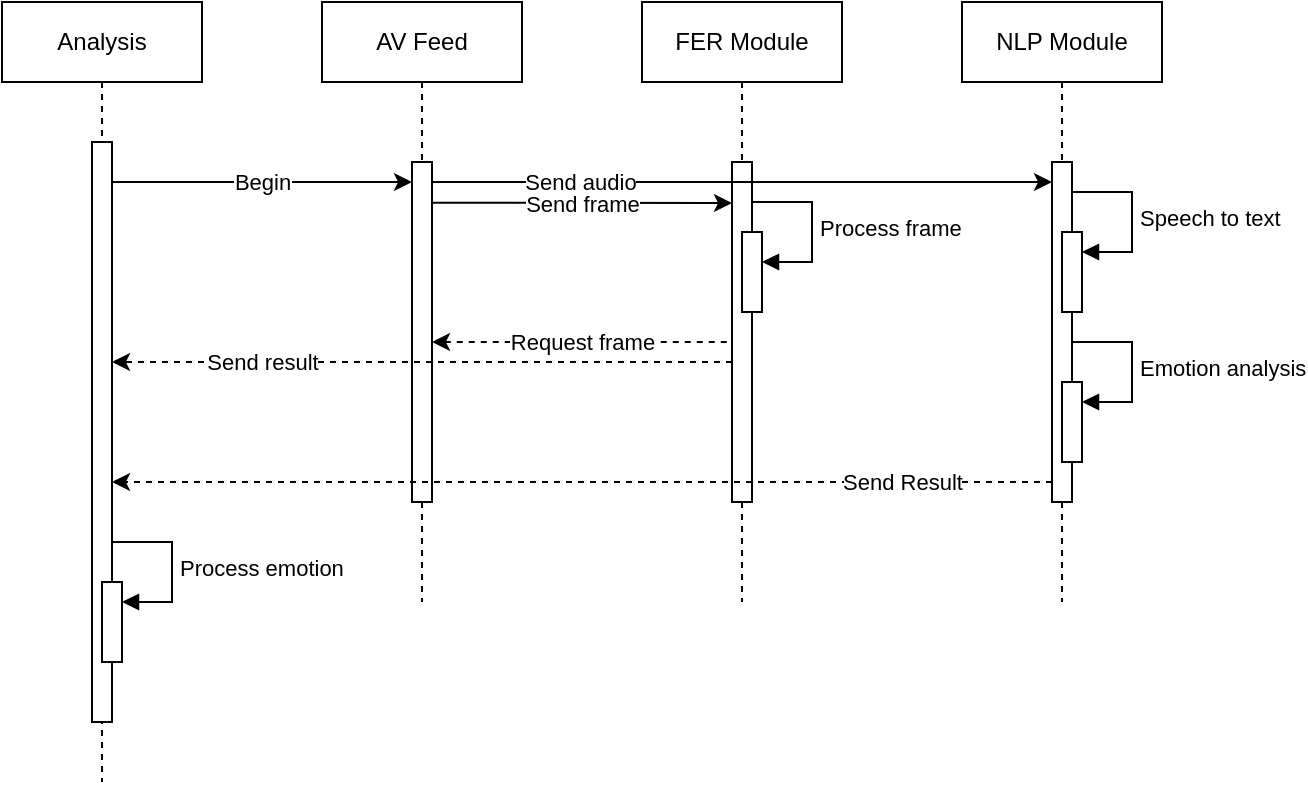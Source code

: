 <mxfile version="21.6.8" type="device">
  <diagram name="Page-1" id="2YBvvXClWsGukQMizWep">
    <mxGraphModel dx="746" dy="505" grid="1" gridSize="10" guides="1" tooltips="1" connect="1" arrows="1" fold="1" page="1" pageScale="1" pageWidth="850" pageHeight="1100" math="0" shadow="0">
      <root>
        <mxCell id="0" />
        <mxCell id="1" parent="0" />
        <mxCell id="aM9ryv3xv72pqoxQDRHE-1" value="Analysis" style="shape=umlLifeline;perimeter=lifelinePerimeter;whiteSpace=wrap;html=1;container=0;dropTarget=0;collapsible=0;recursiveResize=0;outlineConnect=0;portConstraint=eastwest;newEdgeStyle={&quot;edgeStyle&quot;:&quot;elbowEdgeStyle&quot;,&quot;elbow&quot;:&quot;vertical&quot;,&quot;curved&quot;:0,&quot;rounded&quot;:0};" parent="1" vertex="1">
          <mxGeometry x="40" y="40" width="100" height="390" as="geometry" />
        </mxCell>
        <mxCell id="aM9ryv3xv72pqoxQDRHE-2" value="" style="html=1;points=[];perimeter=orthogonalPerimeter;outlineConnect=0;targetShapes=umlLifeline;portConstraint=eastwest;newEdgeStyle={&quot;edgeStyle&quot;:&quot;elbowEdgeStyle&quot;,&quot;elbow&quot;:&quot;vertical&quot;,&quot;curved&quot;:0,&quot;rounded&quot;:0};" parent="aM9ryv3xv72pqoxQDRHE-1" vertex="1">
          <mxGeometry x="45" y="70" width="10" height="290" as="geometry" />
        </mxCell>
        <mxCell id="51WazHxtLXJbp_YO7XkU-26" value="" style="html=1;points=[];perimeter=orthogonalPerimeter;outlineConnect=0;targetShapes=umlLifeline;portConstraint=eastwest;newEdgeStyle={&quot;edgeStyle&quot;:&quot;elbowEdgeStyle&quot;,&quot;elbow&quot;:&quot;vertical&quot;,&quot;curved&quot;:0,&quot;rounded&quot;:0};" vertex="1" parent="aM9ryv3xv72pqoxQDRHE-1">
          <mxGeometry x="50" y="290" width="10" height="40" as="geometry" />
        </mxCell>
        <mxCell id="51WazHxtLXJbp_YO7XkU-27" value="Process emotion" style="html=1;align=left;spacingLeft=2;endArrow=block;rounded=0;edgeStyle=orthogonalEdgeStyle;curved=0;rounded=0;" edge="1" target="51WazHxtLXJbp_YO7XkU-26" parent="aM9ryv3xv72pqoxQDRHE-1">
          <mxGeometry relative="1" as="geometry">
            <mxPoint x="55" y="270" as="sourcePoint" />
            <Array as="points">
              <mxPoint x="85" y="300" />
            </Array>
          </mxGeometry>
        </mxCell>
        <mxCell id="aM9ryv3xv72pqoxQDRHE-5" value="AV Feed" style="shape=umlLifeline;perimeter=lifelinePerimeter;whiteSpace=wrap;html=1;container=0;dropTarget=0;collapsible=0;recursiveResize=0;outlineConnect=0;portConstraint=eastwest;newEdgeStyle={&quot;edgeStyle&quot;:&quot;elbowEdgeStyle&quot;,&quot;elbow&quot;:&quot;vertical&quot;,&quot;curved&quot;:0,&quot;rounded&quot;:0};" parent="1" vertex="1">
          <mxGeometry x="200" y="40" width="100" height="300" as="geometry" />
        </mxCell>
        <mxCell id="aM9ryv3xv72pqoxQDRHE-6" value="" style="html=1;points=[];perimeter=orthogonalPerimeter;outlineConnect=0;targetShapes=umlLifeline;portConstraint=eastwest;newEdgeStyle={&quot;edgeStyle&quot;:&quot;elbowEdgeStyle&quot;,&quot;elbow&quot;:&quot;vertical&quot;,&quot;curved&quot;:0,&quot;rounded&quot;:0};" parent="aM9ryv3xv72pqoxQDRHE-5" vertex="1">
          <mxGeometry x="45" y="80" width="10" height="170" as="geometry" />
        </mxCell>
        <mxCell id="51WazHxtLXJbp_YO7XkU-1" value="NLP Module" style="shape=umlLifeline;perimeter=lifelinePerimeter;whiteSpace=wrap;html=1;container=0;dropTarget=0;collapsible=0;recursiveResize=0;outlineConnect=0;portConstraint=eastwest;newEdgeStyle={&quot;edgeStyle&quot;:&quot;elbowEdgeStyle&quot;,&quot;elbow&quot;:&quot;vertical&quot;,&quot;curved&quot;:0,&quot;rounded&quot;:0};" vertex="1" parent="1">
          <mxGeometry x="520" y="40" width="100" height="300" as="geometry" />
        </mxCell>
        <mxCell id="51WazHxtLXJbp_YO7XkU-2" value="" style="html=1;points=[];perimeter=orthogonalPerimeter;outlineConnect=0;targetShapes=umlLifeline;portConstraint=eastwest;newEdgeStyle={&quot;edgeStyle&quot;:&quot;elbowEdgeStyle&quot;,&quot;elbow&quot;:&quot;vertical&quot;,&quot;curved&quot;:0,&quot;rounded&quot;:0};" vertex="1" parent="51WazHxtLXJbp_YO7XkU-1">
          <mxGeometry x="45" y="80" width="10" height="170" as="geometry" />
        </mxCell>
        <mxCell id="51WazHxtLXJbp_YO7XkU-21" value="" style="html=1;points=[];perimeter=orthogonalPerimeter;outlineConnect=0;targetShapes=umlLifeline;portConstraint=eastwest;newEdgeStyle={&quot;edgeStyle&quot;:&quot;elbowEdgeStyle&quot;,&quot;elbow&quot;:&quot;vertical&quot;,&quot;curved&quot;:0,&quot;rounded&quot;:0};" vertex="1" parent="51WazHxtLXJbp_YO7XkU-1">
          <mxGeometry x="50" y="115" width="10" height="40" as="geometry" />
        </mxCell>
        <mxCell id="51WazHxtLXJbp_YO7XkU-22" value="Speech to text" style="html=1;align=left;spacingLeft=2;endArrow=block;rounded=0;edgeStyle=orthogonalEdgeStyle;curved=0;rounded=0;" edge="1" target="51WazHxtLXJbp_YO7XkU-21" parent="51WazHxtLXJbp_YO7XkU-1">
          <mxGeometry relative="1" as="geometry">
            <mxPoint x="55" y="95" as="sourcePoint" />
            <Array as="points">
              <mxPoint x="85" y="125" />
            </Array>
          </mxGeometry>
        </mxCell>
        <mxCell id="51WazHxtLXJbp_YO7XkU-23" value="" style="html=1;points=[];perimeter=orthogonalPerimeter;outlineConnect=0;targetShapes=umlLifeline;portConstraint=eastwest;newEdgeStyle={&quot;edgeStyle&quot;:&quot;elbowEdgeStyle&quot;,&quot;elbow&quot;:&quot;vertical&quot;,&quot;curved&quot;:0,&quot;rounded&quot;:0};" vertex="1" parent="51WazHxtLXJbp_YO7XkU-1">
          <mxGeometry x="50" y="190" width="10" height="40" as="geometry" />
        </mxCell>
        <mxCell id="51WazHxtLXJbp_YO7XkU-24" value="Emotion analysis" style="html=1;align=left;spacingLeft=2;endArrow=block;rounded=0;edgeStyle=orthogonalEdgeStyle;curved=0;rounded=0;" edge="1" target="51WazHxtLXJbp_YO7XkU-23" parent="51WazHxtLXJbp_YO7XkU-1">
          <mxGeometry relative="1" as="geometry">
            <mxPoint x="55" y="170" as="sourcePoint" />
            <Array as="points">
              <mxPoint x="85" y="200" />
            </Array>
          </mxGeometry>
        </mxCell>
        <mxCell id="51WazHxtLXJbp_YO7XkU-3" value="FER Module" style="shape=umlLifeline;perimeter=lifelinePerimeter;whiteSpace=wrap;html=1;container=0;dropTarget=0;collapsible=0;recursiveResize=0;outlineConnect=0;portConstraint=eastwest;newEdgeStyle={&quot;edgeStyle&quot;:&quot;elbowEdgeStyle&quot;,&quot;elbow&quot;:&quot;vertical&quot;,&quot;curved&quot;:0,&quot;rounded&quot;:0};" vertex="1" parent="1">
          <mxGeometry x="360" y="40" width="100" height="300" as="geometry" />
        </mxCell>
        <mxCell id="51WazHxtLXJbp_YO7XkU-4" value="" style="html=1;points=[];perimeter=orthogonalPerimeter;outlineConnect=0;targetShapes=umlLifeline;portConstraint=eastwest;newEdgeStyle={&quot;edgeStyle&quot;:&quot;elbowEdgeStyle&quot;,&quot;elbow&quot;:&quot;vertical&quot;,&quot;curved&quot;:0,&quot;rounded&quot;:0};" vertex="1" parent="51WazHxtLXJbp_YO7XkU-3">
          <mxGeometry x="45" y="80" width="10" height="170" as="geometry" />
        </mxCell>
        <mxCell id="51WazHxtLXJbp_YO7XkU-12" value="Process frame" style="html=1;align=left;spacingLeft=2;endArrow=block;rounded=0;edgeStyle=orthogonalEdgeStyle;curved=0;rounded=0;" edge="1" parent="51WazHxtLXJbp_YO7XkU-3">
          <mxGeometry relative="1" as="geometry">
            <mxPoint x="55" y="100" as="sourcePoint" />
            <Array as="points">
              <mxPoint x="85" y="130" />
            </Array>
            <mxPoint x="60" y="130.0" as="targetPoint" />
          </mxGeometry>
        </mxCell>
        <mxCell id="51WazHxtLXJbp_YO7XkU-19" value="" style="html=1;points=[];perimeter=orthogonalPerimeter;outlineConnect=0;targetShapes=umlLifeline;portConstraint=eastwest;newEdgeStyle={&quot;edgeStyle&quot;:&quot;elbowEdgeStyle&quot;,&quot;elbow&quot;:&quot;vertical&quot;,&quot;curved&quot;:0,&quot;rounded&quot;:0};" vertex="1" parent="51WazHxtLXJbp_YO7XkU-3">
          <mxGeometry x="50" y="115" width="10" height="40" as="geometry" />
        </mxCell>
        <mxCell id="51WazHxtLXJbp_YO7XkU-6" value="Send frame" style="edgeStyle=elbowEdgeStyle;rounded=0;orthogonalLoop=1;jettySize=auto;html=1;elbow=vertical;curved=0;startArrow=none;startFill=0;endArrow=classic;endFill=1;" edge="1" parent="1">
          <mxGeometry relative="1" as="geometry">
            <mxPoint x="255" y="140.37" as="sourcePoint" />
            <mxPoint x="405" y="140.37" as="targetPoint" />
          </mxGeometry>
        </mxCell>
        <mxCell id="51WazHxtLXJbp_YO7XkU-7" value="Request frame" style="edgeStyle=elbowEdgeStyle;rounded=0;orthogonalLoop=1;jettySize=auto;html=1;elbow=vertical;curved=0;endArrow=none;endFill=0;startArrow=classic;startFill=1;dashed=1;" edge="1" parent="1">
          <mxGeometry relative="1" as="geometry">
            <mxPoint x="255.0" y="210" as="sourcePoint" />
            <mxPoint x="405" y="210" as="targetPoint" />
            <Array as="points">
              <mxPoint x="390" y="210" />
            </Array>
          </mxGeometry>
        </mxCell>
        <mxCell id="51WazHxtLXJbp_YO7XkU-13" value="Send result" style="edgeStyle=elbowEdgeStyle;rounded=0;orthogonalLoop=1;jettySize=auto;html=1;elbow=vertical;curved=0;dashed=1;" edge="1" parent="1">
          <mxGeometry x="0.516" relative="1" as="geometry">
            <mxPoint x="405" y="220.003" as="sourcePoint" />
            <mxPoint x="95" y="220.003" as="targetPoint" />
            <mxPoint as="offset" />
          </mxGeometry>
        </mxCell>
        <mxCell id="51WazHxtLXJbp_YO7XkU-14" value="Begin" style="edgeStyle=elbowEdgeStyle;rounded=0;orthogonalLoop=1;jettySize=auto;html=1;elbow=vertical;curved=0;" edge="1" parent="1" target="aM9ryv3xv72pqoxQDRHE-6">
          <mxGeometry relative="1" as="geometry">
            <mxPoint x="95" y="130.003" as="sourcePoint" />
            <mxPoint x="249.5" y="130.003" as="targetPoint" />
          </mxGeometry>
        </mxCell>
        <mxCell id="51WazHxtLXJbp_YO7XkU-20" value="Send audio" style="edgeStyle=elbowEdgeStyle;rounded=0;orthogonalLoop=1;jettySize=auto;html=1;elbow=vertical;curved=0;startArrow=none;startFill=0;endArrow=classic;endFill=1;" edge="1" parent="1" target="51WazHxtLXJbp_YO7XkU-2">
          <mxGeometry x="-0.522" relative="1" as="geometry">
            <mxPoint x="255.0" y="130.003" as="sourcePoint" />
            <mxPoint x="560" y="130" as="targetPoint" />
            <mxPoint as="offset" />
          </mxGeometry>
        </mxCell>
        <mxCell id="51WazHxtLXJbp_YO7XkU-25" value="Send Result" style="edgeStyle=elbowEdgeStyle;rounded=0;orthogonalLoop=1;jettySize=auto;html=1;elbow=vertical;curved=0;dashed=1;" edge="1" parent="1" target="aM9ryv3xv72pqoxQDRHE-2">
          <mxGeometry x="-0.68" relative="1" as="geometry">
            <mxPoint x="565" y="280.003" as="sourcePoint" />
            <mxPoint x="100" y="280" as="targetPoint" />
            <mxPoint as="offset" />
          </mxGeometry>
        </mxCell>
      </root>
    </mxGraphModel>
  </diagram>
</mxfile>
